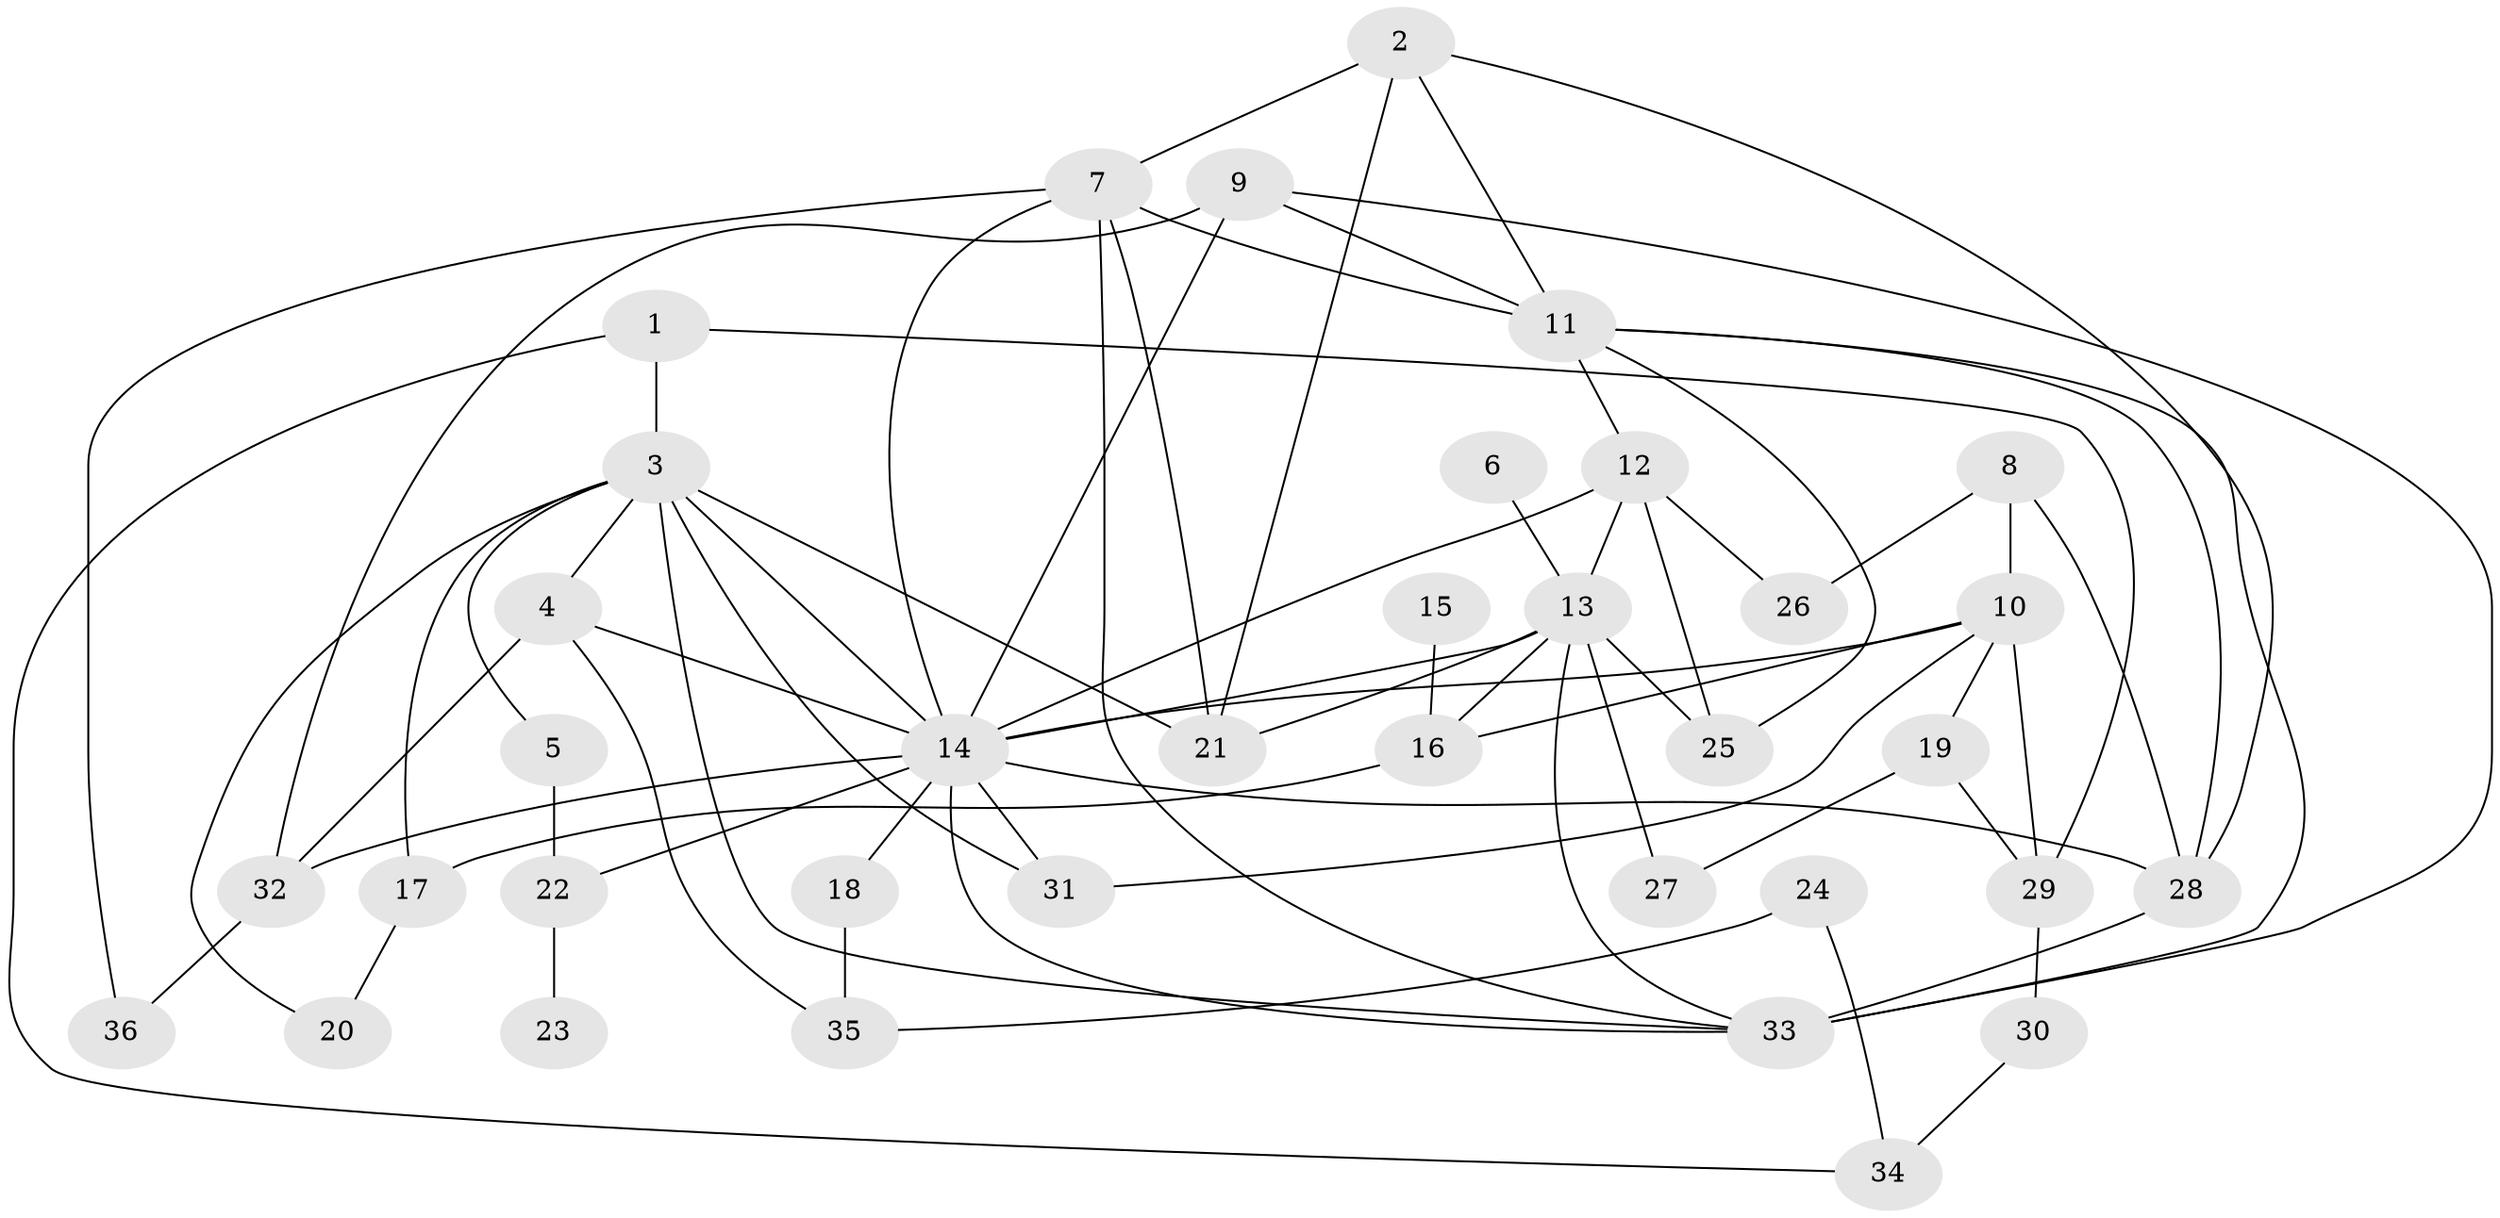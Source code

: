 // original degree distribution, {5: 0.07563025210084033, 9: 0.008403361344537815, 7: 0.01680672268907563, 6: 0.05042016806722689, 4: 0.10084033613445378, 1: 0.23529411764705882, 3: 0.23529411764705882, 2: 0.2773109243697479}
// Generated by graph-tools (version 1.1) at 2025/36/03/04/25 23:36:11]
// undirected, 36 vertices, 70 edges
graph export_dot {
  node [color=gray90,style=filled];
  1;
  2;
  3;
  4;
  5;
  6;
  7;
  8;
  9;
  10;
  11;
  12;
  13;
  14;
  15;
  16;
  17;
  18;
  19;
  20;
  21;
  22;
  23;
  24;
  25;
  26;
  27;
  28;
  29;
  30;
  31;
  32;
  33;
  34;
  35;
  36;
  1 -- 3 [weight=1.0];
  1 -- 29 [weight=1.0];
  1 -- 34 [weight=1.0];
  2 -- 7 [weight=2.0];
  2 -- 11 [weight=1.0];
  2 -- 21 [weight=1.0];
  2 -- 28 [weight=2.0];
  3 -- 4 [weight=1.0];
  3 -- 5 [weight=1.0];
  3 -- 14 [weight=1.0];
  3 -- 17 [weight=1.0];
  3 -- 20 [weight=1.0];
  3 -- 21 [weight=2.0];
  3 -- 31 [weight=1.0];
  3 -- 33 [weight=1.0];
  4 -- 14 [weight=1.0];
  4 -- 32 [weight=1.0];
  4 -- 35 [weight=1.0];
  5 -- 22 [weight=1.0];
  6 -- 13 [weight=1.0];
  7 -- 11 [weight=2.0];
  7 -- 14 [weight=1.0];
  7 -- 21 [weight=1.0];
  7 -- 33 [weight=1.0];
  7 -- 36 [weight=2.0];
  8 -- 10 [weight=1.0];
  8 -- 26 [weight=1.0];
  8 -- 28 [weight=1.0];
  9 -- 11 [weight=1.0];
  9 -- 14 [weight=2.0];
  9 -- 32 [weight=1.0];
  9 -- 33 [weight=2.0];
  10 -- 14 [weight=2.0];
  10 -- 16 [weight=1.0];
  10 -- 19 [weight=1.0];
  10 -- 29 [weight=1.0];
  10 -- 31 [weight=1.0];
  11 -- 12 [weight=1.0];
  11 -- 25 [weight=1.0];
  11 -- 28 [weight=1.0];
  11 -- 33 [weight=1.0];
  12 -- 13 [weight=1.0];
  12 -- 14 [weight=1.0];
  12 -- 25 [weight=1.0];
  12 -- 26 [weight=1.0];
  13 -- 14 [weight=2.0];
  13 -- 16 [weight=1.0];
  13 -- 21 [weight=1.0];
  13 -- 25 [weight=1.0];
  13 -- 27 [weight=1.0];
  13 -- 33 [weight=1.0];
  14 -- 18 [weight=2.0];
  14 -- 22 [weight=1.0];
  14 -- 28 [weight=2.0];
  14 -- 31 [weight=1.0];
  14 -- 32 [weight=1.0];
  14 -- 33 [weight=1.0];
  15 -- 16 [weight=1.0];
  16 -- 17 [weight=1.0];
  17 -- 20 [weight=1.0];
  18 -- 35 [weight=1.0];
  19 -- 27 [weight=1.0];
  19 -- 29 [weight=1.0];
  22 -- 23 [weight=1.0];
  24 -- 34 [weight=1.0];
  24 -- 35 [weight=1.0];
  28 -- 33 [weight=2.0];
  29 -- 30 [weight=1.0];
  30 -- 34 [weight=1.0];
  32 -- 36 [weight=1.0];
}
